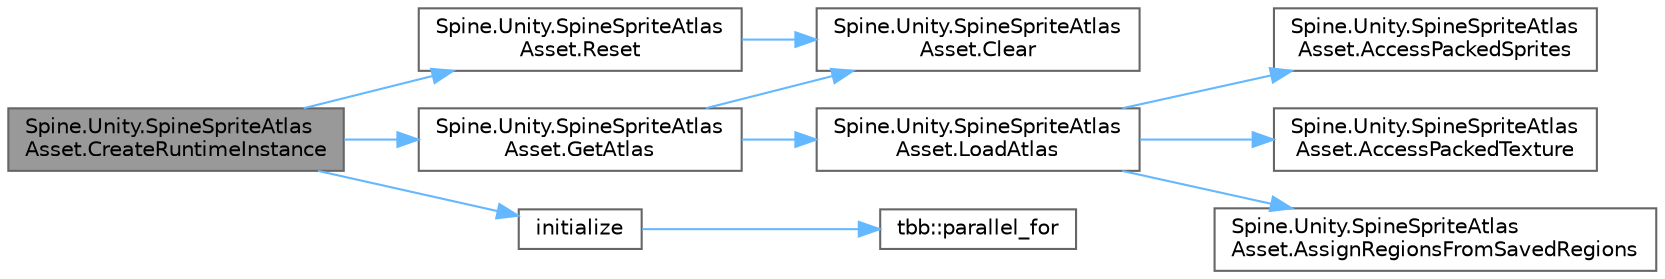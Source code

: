 digraph "Spine.Unity.SpineSpriteAtlasAsset.CreateRuntimeInstance"
{
 // LATEX_PDF_SIZE
  bgcolor="transparent";
  edge [fontname=Helvetica,fontsize=10,labelfontname=Helvetica,labelfontsize=10];
  node [fontname=Helvetica,fontsize=10,shape=box,height=0.2,width=0.4];
  rankdir="LR";
  Node1 [id="Node000001",label="Spine.Unity.SpineSpriteAtlas\lAsset.CreateRuntimeInstance",height=0.2,width=0.4,color="gray40", fillcolor="grey60", style="filled", fontcolor="black",tooltip="Creates a runtime AtlasAsset"];
  Node1 -> Node2 [id="edge11_Node000001_Node000002",color="steelblue1",style="solid",tooltip=" "];
  Node2 [id="Node000002",label="Spine.Unity.SpineSpriteAtlas\lAsset.GetAtlas",height=0.2,width=0.4,color="grey40", fillcolor="white", style="filled",URL="$class_spine_1_1_unity_1_1_spine_sprite_atlas_asset.html#a7333f7b473f55863ef9197005a8ae55b",tooltip="The atlas or null if it could not be loaded."];
  Node2 -> Node3 [id="edge12_Node000002_Node000003",color="steelblue1",style="solid",tooltip=" "];
  Node3 [id="Node000003",label="Spine.Unity.SpineSpriteAtlas\lAsset.Clear",height=0.2,width=0.4,color="grey40", fillcolor="white", style="filled",URL="$class_spine_1_1_unity_1_1_spine_sprite_atlas_asset.html#ad36ce4d6160f3196e7f2666266a8c1a4",tooltip=" "];
  Node2 -> Node4 [id="edge13_Node000002_Node000004",color="steelblue1",style="solid",tooltip=" "];
  Node4 [id="Node000004",label="Spine.Unity.SpineSpriteAtlas\lAsset.LoadAtlas",height=0.2,width=0.4,color="grey40", fillcolor="white", style="filled",URL="$class_spine_1_1_unity_1_1_spine_sprite_atlas_asset.html#a5d91ce3280a2cf04d6d6bff62ec9da08",tooltip=" "];
  Node4 -> Node5 [id="edge14_Node000004_Node000005",color="steelblue1",style="solid",tooltip=" "];
  Node5 [id="Node000005",label="Spine.Unity.SpineSpriteAtlas\lAsset.AccessPackedSprites",height=0.2,width=0.4,color="grey40", fillcolor="white", style="filled",URL="$class_spine_1_1_unity_1_1_spine_sprite_atlas_asset.html#a0286e53e1d51dcc7aae3ac39a03d9a70",tooltip=" "];
  Node4 -> Node6 [id="edge15_Node000004_Node000006",color="steelblue1",style="solid",tooltip=" "];
  Node6 [id="Node000006",label="Spine.Unity.SpineSpriteAtlas\lAsset.AccessPackedTexture",height=0.2,width=0.4,color="grey40", fillcolor="white", style="filled",URL="$class_spine_1_1_unity_1_1_spine_sprite_atlas_asset.html#a74a82a8d65b54860b82aab33cc3d52ce",tooltip=" "];
  Node4 -> Node7 [id="edge16_Node000004_Node000007",color="steelblue1",style="solid",tooltip=" "];
  Node7 [id="Node000007",label="Spine.Unity.SpineSpriteAtlas\lAsset.AssignRegionsFromSavedRegions",height=0.2,width=0.4,color="grey40", fillcolor="white", style="filled",URL="$class_spine_1_1_unity_1_1_spine_sprite_atlas_asset.html#a6eb6220082c8e766d8296c80e578fedf",tooltip=" "];
  Node1 -> Node8 [id="edge17_Node000001_Node000008",color="steelblue1",style="solid",tooltip=" "];
  Node8 [id="Node000008",label="initialize",height=0.2,width=0.4,color="grey40", fillcolor="white", style="filled",URL="$convex__hull__bench_8cpp.html#a95e22276c8bf0c515dff66661152fd4c",tooltip=" "];
  Node8 -> Node9 [id="edge18_Node000008_Node000009",color="steelblue1",style="solid",tooltip=" "];
  Node9 [id="Node000009",label="tbb::parallel_for",height=0.2,width=0.4,color="grey40", fillcolor="white", style="filled",URL="$group__algorithms.html#gaa8444c29dc4d2e527a1036717d109aef",tooltip="Parallel iteration over range with default partitioner."];
  Node1 -> Node10 [id="edge19_Node000001_Node000010",color="steelblue1",style="solid",tooltip=" "];
  Node10 [id="Node000010",label="Spine.Unity.SpineSpriteAtlas\lAsset.Reset",height=0.2,width=0.4,color="grey40", fillcolor="white", style="filled",URL="$class_spine_1_1_unity_1_1_spine_sprite_atlas_asset.html#ae4bce9741d05a53de7c13ff3e514c683",tooltip=" "];
  Node10 -> Node3 [id="edge20_Node000010_Node000003",color="steelblue1",style="solid",tooltip=" "];
}
